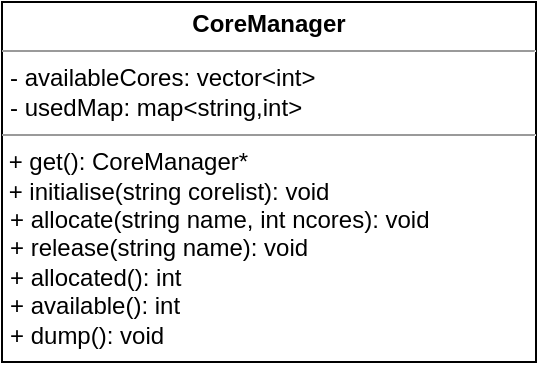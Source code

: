 <mxfile version="19.0.3" type="device"><diagram id="I5bCTLwhK3XVUrxXmXP-" name="Page-1"><mxGraphModel dx="695" dy="547" grid="1" gridSize="10" guides="1" tooltips="1" connect="1" arrows="1" fold="1" page="1" pageScale="1" pageWidth="827" pageHeight="1169" math="0" shadow="0"><root><mxCell id="0"/><mxCell id="1" parent="0"/><mxCell id="t7mLIA8VFimtrhZ-lJLE-1" value="&lt;p style=&quot;margin:0px;margin-top:4px;text-align:center;&quot;&gt;&lt;b&gt;CoreManager&lt;/b&gt;&lt;/p&gt;&lt;hr size=&quot;1&quot;&gt;&lt;p style=&quot;margin:0px;margin-left:4px;&quot;&gt;- availableCores: vector&amp;lt;int&amp;gt;&lt;/p&gt;&lt;p style=&quot;margin:0px;margin-left:4px;&quot;&gt;- usedMap: map&amp;lt;string,int&amp;gt;&lt;/p&gt;&lt;hr size=&quot;1&quot;&gt;&amp;nbsp;+ get(): CoreManager*&lt;br&gt;&amp;nbsp;+ initialise(string corelist): void&lt;p style=&quot;margin:0px;margin-left:4px;&quot;&gt;+ allocate(string name, int ncores): void&lt;/p&gt;&lt;p style=&quot;margin:0px;margin-left:4px;&quot;&gt;+ release(string name): void&lt;/p&gt;&lt;p style=&quot;margin:0px;margin-left:4px;&quot;&gt;+ allocated(): int&lt;/p&gt;&lt;p style=&quot;margin:0px;margin-left:4px;&quot;&gt;+ available(): int&lt;/p&gt;&lt;p style=&quot;margin:0px;margin-left:4px;&quot;&gt;+ dump(): void&lt;/p&gt;" style="verticalAlign=top;align=left;overflow=fill;fontSize=12;fontFamily=Helvetica;html=1;" parent="1" vertex="1"><mxGeometry x="253" y="160" width="267" height="180" as="geometry"/></mxCell></root></mxGraphModel></diagram></mxfile>